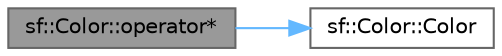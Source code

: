 digraph "sf::Color::operator*"
{
 // LATEX_PDF_SIZE
  bgcolor="transparent";
  edge [fontname=Helvetica,fontsize=10,labelfontname=Helvetica,labelfontsize=10];
  node [fontname=Helvetica,fontsize=10,shape=box,height=0.2,width=0.4];
  rankdir="LR";
  Node1 [id="Node000001",label="sf::Color::operator*",height=0.2,width=0.4,color="gray40", fillcolor="grey60", style="filled", fontcolor="black",tooltip="Overload of the binary * operator."];
  Node1 -> Node2 [id="edge1_Node000001_Node000002",color="steelblue1",style="solid",tooltip=" "];
  Node2 [id="Node000002",label="sf::Color::Color",height=0.2,width=0.4,color="grey40", fillcolor="white", style="filled",URL="$classsf_1_1_color.html#ac2eb4393fb11ad3fa3ccf34e92fe08e4",tooltip="Default constructor."];
}
